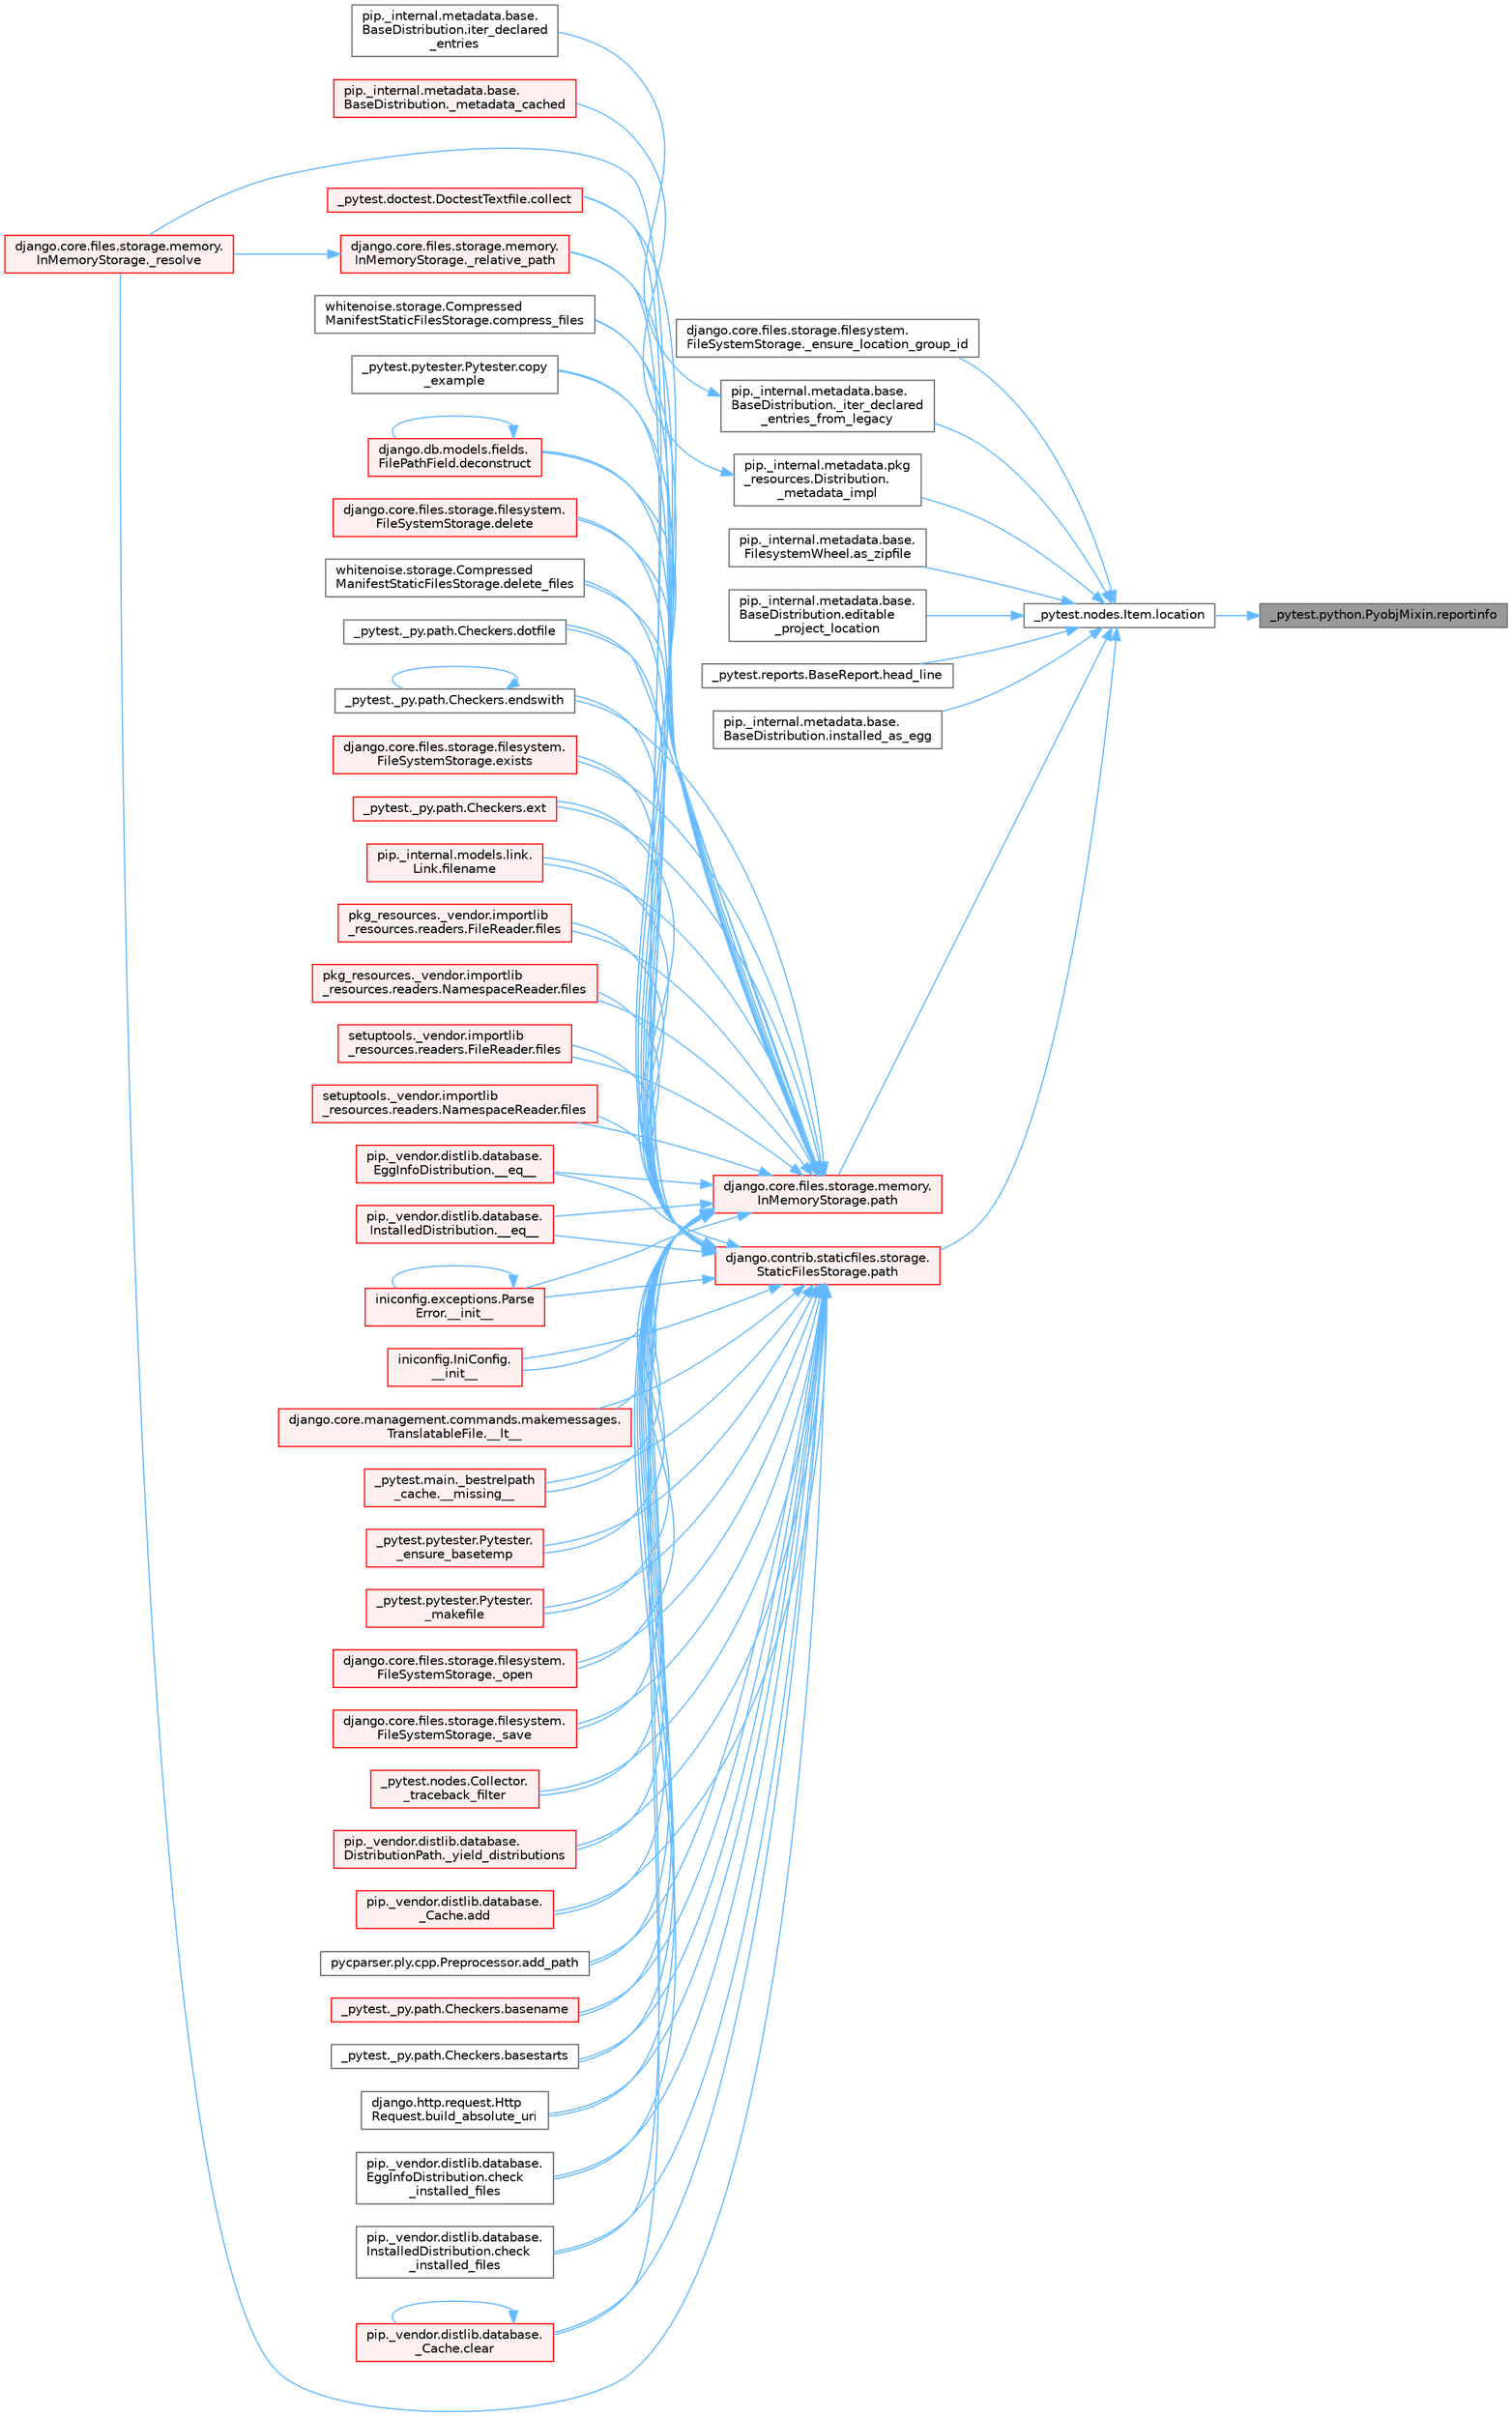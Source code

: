 digraph "_pytest.python.PyobjMixin.reportinfo"
{
 // LATEX_PDF_SIZE
  bgcolor="transparent";
  edge [fontname=Helvetica,fontsize=10,labelfontname=Helvetica,labelfontsize=10];
  node [fontname=Helvetica,fontsize=10,shape=box,height=0.2,width=0.4];
  rankdir="RL";
  Node1 [id="Node000001",label="_pytest.python.PyobjMixin.reportinfo",height=0.2,width=0.4,color="gray40", fillcolor="grey60", style="filled", fontcolor="black",tooltip=" "];
  Node1 -> Node2 [id="edge1_Node000001_Node000002",dir="back",color="steelblue1",style="solid",tooltip=" "];
  Node2 [id="Node000002",label="_pytest.nodes.Item.location",height=0.2,width=0.4,color="grey40", fillcolor="white", style="filled",URL="$class__pytest_1_1nodes_1_1_item.html#a09cd5bab99de1b92a3aa6f76ba8aa206",tooltip=" "];
  Node2 -> Node3 [id="edge2_Node000002_Node000003",dir="back",color="steelblue1",style="solid",tooltip=" "];
  Node3 [id="Node000003",label="django.core.files.storage.filesystem.\lFileSystemStorage._ensure_location_group_id",height=0.2,width=0.4,color="grey40", fillcolor="white", style="filled",URL="$classdjango_1_1core_1_1files_1_1storage_1_1filesystem_1_1_file_system_storage.html#ada5408450b8d45745c1b0e5f4525c6f4",tooltip=" "];
  Node2 -> Node4 [id="edge3_Node000002_Node000004",dir="back",color="steelblue1",style="solid",tooltip=" "];
  Node4 [id="Node000004",label="pip._internal.metadata.base.\lBaseDistribution._iter_declared\l_entries_from_legacy",height=0.2,width=0.4,color="grey40", fillcolor="white", style="filled",URL="$classpip_1_1__internal_1_1metadata_1_1base_1_1_base_distribution.html#afe1092a9a3492091a1532c8907ccd9e8",tooltip=" "];
  Node4 -> Node5 [id="edge4_Node000004_Node000005",dir="back",color="steelblue1",style="solid",tooltip=" "];
  Node5 [id="Node000005",label="pip._internal.metadata.base.\lBaseDistribution.iter_declared\l_entries",height=0.2,width=0.4,color="grey40", fillcolor="white", style="filled",URL="$classpip_1_1__internal_1_1metadata_1_1base_1_1_base_distribution.html#ad33966e99962529d5c28c9f24c0a4fbd",tooltip=" "];
  Node2 -> Node6 [id="edge5_Node000002_Node000006",dir="back",color="steelblue1",style="solid",tooltip=" "];
  Node6 [id="Node000006",label="pip._internal.metadata.pkg\l_resources.Distribution.\l_metadata_impl",height=0.2,width=0.4,color="grey40", fillcolor="white", style="filled",URL="$classpip_1_1__internal_1_1metadata_1_1pkg__resources_1_1_distribution.html#a7d4ae76260de7d1936446c407277ad5b",tooltip=" "];
  Node6 -> Node7 [id="edge6_Node000006_Node000007",dir="back",color="steelblue1",style="solid",tooltip=" "];
  Node7 [id="Node000007",label="pip._internal.metadata.base.\lBaseDistribution._metadata_cached",height=0.2,width=0.4,color="red", fillcolor="#FFF0F0", style="filled",URL="$classpip_1_1__internal_1_1metadata_1_1base_1_1_base_distribution.html#a12683b16870a097bbe854e4ee3364f7f",tooltip=" "];
  Node2 -> Node3098 [id="edge7_Node000002_Node003098",dir="back",color="steelblue1",style="solid",tooltip=" "];
  Node3098 [id="Node003098",label="pip._internal.metadata.base.\lFilesystemWheel.as_zipfile",height=0.2,width=0.4,color="grey40", fillcolor="white", style="filled",URL="$classpip_1_1__internal_1_1metadata_1_1base_1_1_filesystem_wheel.html#a2edf7e9c5613ec85a815971d9f55ac82",tooltip=" "];
  Node2 -> Node964 [id="edge8_Node000002_Node000964",dir="back",color="steelblue1",style="solid",tooltip=" "];
  Node964 [id="Node000964",label="pip._internal.metadata.base.\lBaseDistribution.editable\l_project_location",height=0.2,width=0.4,color="grey40", fillcolor="white", style="filled",URL="$classpip_1_1__internal_1_1metadata_1_1base_1_1_base_distribution.html#a59297eb536a210ff36a71d4dda673749",tooltip=" "];
  Node2 -> Node3099 [id="edge9_Node000002_Node003099",dir="back",color="steelblue1",style="solid",tooltip=" "];
  Node3099 [id="Node003099",label="_pytest.reports.BaseReport.head_line",height=0.2,width=0.4,color="grey40", fillcolor="white", style="filled",URL="$class__pytest_1_1reports_1_1_base_report.html#ab38fe6637e88a52912eecf01ee5df8c3",tooltip=" "];
  Node2 -> Node3100 [id="edge10_Node000002_Node003100",dir="back",color="steelblue1",style="solid",tooltip=" "];
  Node3100 [id="Node003100",label="pip._internal.metadata.base.\lBaseDistribution.installed_as_egg",height=0.2,width=0.4,color="grey40", fillcolor="white", style="filled",URL="$classpip_1_1__internal_1_1metadata_1_1base_1_1_base_distribution.html#ae45c6ee79afca720f5d75db9bd5ec658",tooltip=" "];
  Node2 -> Node3101 [id="edge11_Node000002_Node003101",dir="back",color="steelblue1",style="solid",tooltip=" "];
  Node3101 [id="Node003101",label="django.contrib.staticfiles.storage.\lStaticFilesStorage.path",height=0.2,width=0.4,color="red", fillcolor="#FFF0F0", style="filled",URL="$classdjango_1_1contrib_1_1staticfiles_1_1storage_1_1_static_files_storage.html#a4e96cc92fbde7423d1b74f3a50fc0bf6",tooltip=" "];
  Node3101 -> Node933 [id="edge12_Node003101_Node000933",dir="back",color="steelblue1",style="solid",tooltip=" "];
  Node933 [id="Node000933",label="pip._vendor.distlib.database.\lEggInfoDistribution.__eq__",height=0.2,width=0.4,color="red", fillcolor="#FFF0F0", style="filled",URL="$classpip_1_1__vendor_1_1distlib_1_1database_1_1_egg_info_distribution.html#ab083ac09aa8cf26eb5305f1359efe85b",tooltip=" "];
  Node3101 -> Node934 [id="edge13_Node003101_Node000934",dir="back",color="steelblue1",style="solid",tooltip=" "];
  Node934 [id="Node000934",label="pip._vendor.distlib.database.\lInstalledDistribution.__eq__",height=0.2,width=0.4,color="red", fillcolor="#FFF0F0", style="filled",URL="$classpip_1_1__vendor_1_1distlib_1_1database_1_1_installed_distribution.html#a391e6744a97d9fcc66ca038eb012c71d",tooltip=" "];
  Node3101 -> Node935 [id="edge14_Node003101_Node000935",dir="back",color="steelblue1",style="solid",tooltip=" "];
  Node935 [id="Node000935",label="iniconfig.exceptions.Parse\lError.__init__",height=0.2,width=0.4,color="red", fillcolor="#FFF0F0", style="filled",URL="$classiniconfig_1_1exceptions_1_1_parse_error.html#a2e7c0f14bebe4a18a5e76a6f2804874f",tooltip=" "];
  Node935 -> Node935 [id="edge15_Node000935_Node000935",dir="back",color="steelblue1",style="solid",tooltip=" "];
  Node3101 -> Node936 [id="edge16_Node003101_Node000936",dir="back",color="steelblue1",style="solid",tooltip=" "];
  Node936 [id="Node000936",label="iniconfig.IniConfig.\l__init__",height=0.2,width=0.4,color="red", fillcolor="#FFF0F0", style="filled",URL="$classiniconfig_1_1_ini_config.html#acedfdc6806378289ae0ba417db5d88a2",tooltip=" "];
  Node3101 -> Node937 [id="edge17_Node003101_Node000937",dir="back",color="steelblue1",style="solid",tooltip=" "];
  Node937 [id="Node000937",label="django.core.management.commands.makemessages.\lTranslatableFile.__lt__",height=0.2,width=0.4,color="red", fillcolor="#FFF0F0", style="filled",URL="$classdjango_1_1core_1_1management_1_1commands_1_1makemessages_1_1_translatable_file.html#a08e864271bf61ff017919a98cc250c40",tooltip=" "];
  Node3101 -> Node938 [id="edge18_Node003101_Node000938",dir="back",color="steelblue1",style="solid",tooltip=" "];
  Node938 [id="Node000938",label="_pytest.main._bestrelpath\l_cache.__missing__",height=0.2,width=0.4,color="red", fillcolor="#FFF0F0", style="filled",URL="$class__pytest_1_1main_1_1__bestrelpath__cache.html#ad20a80028e2b7c9be3360704d8455b5c",tooltip=" "];
  Node3101 -> Node940 [id="edge19_Node003101_Node000940",dir="back",color="steelblue1",style="solid",tooltip=" "];
  Node940 [id="Node000940",label="_pytest.pytester.Pytester.\l_ensure_basetemp",height=0.2,width=0.4,color="red", fillcolor="#FFF0F0", style="filled",URL="$class__pytest_1_1pytester_1_1_pytester.html#a0351682a9bda53abcddfe725386e43be",tooltip=" "];
  Node3101 -> Node944 [id="edge20_Node003101_Node000944",dir="back",color="steelblue1",style="solid",tooltip=" "];
  Node944 [id="Node000944",label="_pytest.pytester.Pytester.\l_makefile",height=0.2,width=0.4,color="red", fillcolor="#FFF0F0", style="filled",URL="$class__pytest_1_1pytester_1_1_pytester.html#a7a55c8d58e26455aa4fa8bc9c5d692c6",tooltip=" "];
  Node3101 -> Node957 [id="edge21_Node003101_Node000957",dir="back",color="steelblue1",style="solid",tooltip=" "];
  Node957 [id="Node000957",label="django.core.files.storage.filesystem.\lFileSystemStorage._open",height=0.2,width=0.4,color="red", fillcolor="#FFF0F0", style="filled",URL="$classdjango_1_1core_1_1files_1_1storage_1_1filesystem_1_1_file_system_storage.html#ae445f45c773bb251ff7fe2250623a527",tooltip=" "];
  Node3101 -> Node1172 [id="edge22_Node003101_Node001172",dir="back",color="steelblue1",style="solid",tooltip=" "];
  Node1172 [id="Node001172",label="django.core.files.storage.memory.\lInMemoryStorage._relative_path",height=0.2,width=0.4,color="red", fillcolor="#FFF0F0", style="filled",URL="$classdjango_1_1core_1_1files_1_1storage_1_1memory_1_1_in_memory_storage.html#ac55022122cbce7480d2544d78cb961a8",tooltip=" "];
  Node1172 -> Node1173 [id="edge23_Node001172_Node001173",dir="back",color="steelblue1",style="solid",tooltip=" "];
  Node1173 [id="Node001173",label="django.core.files.storage.memory.\lInMemoryStorage._resolve",height=0.2,width=0.4,color="red", fillcolor="#FFF0F0", style="filled",URL="$classdjango_1_1core_1_1files_1_1storage_1_1memory_1_1_in_memory_storage.html#a2bef8461f4f35675479c14e705ed4055",tooltip=" "];
  Node3101 -> Node1173 [id="edge24_Node003101_Node001173",dir="back",color="steelblue1",style="solid",tooltip=" "];
  Node3101 -> Node1477 [id="edge25_Node003101_Node001477",dir="back",color="steelblue1",style="solid",tooltip=" "];
  Node1477 [id="Node001477",label="django.core.files.storage.filesystem.\lFileSystemStorage._save",height=0.2,width=0.4,color="red", fillcolor="#FFF0F0", style="filled",URL="$classdjango_1_1core_1_1files_1_1storage_1_1filesystem_1_1_file_system_storage.html#adbe53c076907f538c9edd1ec24814172",tooltip=" "];
  Node3101 -> Node1478 [id="edge26_Node003101_Node001478",dir="back",color="steelblue1",style="solid",tooltip=" "];
  Node1478 [id="Node001478",label="_pytest.nodes.Collector.\l_traceback_filter",height=0.2,width=0.4,color="red", fillcolor="#FFF0F0", style="filled",URL="$class__pytest_1_1nodes_1_1_collector.html#ad51ffd1da24374414a47c458e2cf0ab2",tooltip=" "];
  Node3101 -> Node1481 [id="edge27_Node003101_Node001481",dir="back",color="steelblue1",style="solid",tooltip=" "];
  Node1481 [id="Node001481",label="pip._vendor.distlib.database.\lDistributionPath._yield_distributions",height=0.2,width=0.4,color="red", fillcolor="#FFF0F0", style="filled",URL="$classpip_1_1__vendor_1_1distlib_1_1database_1_1_distribution_path.html#a494115a6f67233269e152b17f28e499f",tooltip=" "];
  Node3101 -> Node1488 [id="edge28_Node003101_Node001488",dir="back",color="steelblue1",style="solid",tooltip=" "];
  Node1488 [id="Node001488",label="pip._vendor.distlib.database.\l_Cache.add",height=0.2,width=0.4,color="red", fillcolor="#FFF0F0", style="filled",URL="$classpip_1_1__vendor_1_1distlib_1_1database_1_1___cache.html#a9d96a00152b11f1163cd2cdf6626ae08",tooltip=" "];
  Node3101 -> Node1489 [id="edge29_Node003101_Node001489",dir="back",color="steelblue1",style="solid",tooltip=" "];
  Node1489 [id="Node001489",label="pycparser.ply.cpp.Preprocessor.add_path",height=0.2,width=0.4,color="grey40", fillcolor="white", style="filled",URL="$classpycparser_1_1ply_1_1cpp_1_1_preprocessor.html#adc4ae2a997c42b396a19f823546c4d52",tooltip=" "];
  Node3101 -> Node1490 [id="edge30_Node003101_Node001490",dir="back",color="steelblue1",style="solid",tooltip=" "];
  Node1490 [id="Node001490",label="_pytest._py.path.Checkers.basename",height=0.2,width=0.4,color="red", fillcolor="#FFF0F0", style="filled",URL="$class__pytest_1_1__py_1_1path_1_1_checkers.html#a5a659647ce281e4f0e46b4113485effe",tooltip=" "];
  Node3101 -> Node1491 [id="edge31_Node003101_Node001491",dir="back",color="steelblue1",style="solid",tooltip=" "];
  Node1491 [id="Node001491",label="_pytest._py.path.Checkers.basestarts",height=0.2,width=0.4,color="grey40", fillcolor="white", style="filled",URL="$class__pytest_1_1__py_1_1path_1_1_checkers.html#a6e314faf838abff8a7b29c772973ed6a",tooltip=" "];
  Node3101 -> Node1492 [id="edge32_Node003101_Node001492",dir="back",color="steelblue1",style="solid",tooltip=" "];
  Node1492 [id="Node001492",label="django.http.request.Http\lRequest.build_absolute_uri",height=0.2,width=0.4,color="grey40", fillcolor="white", style="filled",URL="$classdjango_1_1http_1_1request_1_1_http_request.html#a779e4388b7528ae2f94ae9da4f796d4c",tooltip=" "];
  Node3101 -> Node1493 [id="edge33_Node003101_Node001493",dir="back",color="steelblue1",style="solid",tooltip=" "];
  Node1493 [id="Node001493",label="pip._vendor.distlib.database.\lEggInfoDistribution.check\l_installed_files",height=0.2,width=0.4,color="grey40", fillcolor="white", style="filled",URL="$classpip_1_1__vendor_1_1distlib_1_1database_1_1_egg_info_distribution.html#a1e5196e3216b38c2ba44ba7c611d1871",tooltip=" "];
  Node3101 -> Node1494 [id="edge34_Node003101_Node001494",dir="back",color="steelblue1",style="solid",tooltip=" "];
  Node1494 [id="Node001494",label="pip._vendor.distlib.database.\lInstalledDistribution.check\l_installed_files",height=0.2,width=0.4,color="grey40", fillcolor="white", style="filled",URL="$classpip_1_1__vendor_1_1distlib_1_1database_1_1_installed_distribution.html#a0648e22de76cbd21e559677899136ffd",tooltip=" "];
  Node3101 -> Node1495 [id="edge35_Node003101_Node001495",dir="back",color="steelblue1",style="solid",tooltip=" "];
  Node1495 [id="Node001495",label="pip._vendor.distlib.database.\l_Cache.clear",height=0.2,width=0.4,color="red", fillcolor="#FFF0F0", style="filled",URL="$classpip_1_1__vendor_1_1distlib_1_1database_1_1___cache.html#af81ee07ea1881ddaf69c99c4a2c9df41",tooltip=" "];
  Node1495 -> Node1495 [id="edge36_Node001495_Node001495",dir="back",color="steelblue1",style="solid",tooltip=" "];
  Node3101 -> Node1496 [id="edge37_Node003101_Node001496",dir="back",color="steelblue1",style="solid",tooltip=" "];
  Node1496 [id="Node001496",label="_pytest.doctest.DoctestTextfile.collect",height=0.2,width=0.4,color="red", fillcolor="#FFF0F0", style="filled",URL="$class__pytest_1_1doctest_1_1_doctest_textfile.html#ae6208b7f680bfcadf752a86afb559045",tooltip=" "];
  Node3101 -> Node1497 [id="edge38_Node003101_Node001497",dir="back",color="steelblue1",style="solid",tooltip=" "];
  Node1497 [id="Node001497",label="whitenoise.storage.Compressed\lManifestStaticFilesStorage.compress_files",height=0.2,width=0.4,color="grey40", fillcolor="white", style="filled",URL="$classwhitenoise_1_1storage_1_1_compressed_manifest_static_files_storage.html#ae53c3846898af0ebb6a5e40b120f1514",tooltip=" "];
  Node3101 -> Node1498 [id="edge39_Node003101_Node001498",dir="back",color="steelblue1",style="solid",tooltip=" "];
  Node1498 [id="Node001498",label="_pytest.pytester.Pytester.copy\l_example",height=0.2,width=0.4,color="grey40", fillcolor="white", style="filled",URL="$class__pytest_1_1pytester_1_1_pytester.html#aeeae92470f10e16abb52e25a149a3eb0",tooltip=" "];
  Node3101 -> Node1499 [id="edge40_Node003101_Node001499",dir="back",color="steelblue1",style="solid",tooltip=" "];
  Node1499 [id="Node001499",label="django.db.models.fields.\lFilePathField.deconstruct",height=0.2,width=0.4,color="red", fillcolor="#FFF0F0", style="filled",URL="$classdjango_1_1db_1_1models_1_1fields_1_1_file_path_field.html#a6a89176a77b5299ca6414c601c62dcb0",tooltip=" "];
  Node1499 -> Node1499 [id="edge41_Node001499_Node001499",dir="back",color="steelblue1",style="solid",tooltip=" "];
  Node3101 -> Node1500 [id="edge42_Node003101_Node001500",dir="back",color="steelblue1",style="solid",tooltip=" "];
  Node1500 [id="Node001500",label="django.core.files.storage.filesystem.\lFileSystemStorage.delete",height=0.2,width=0.4,color="red", fillcolor="#FFF0F0", style="filled",URL="$classdjango_1_1core_1_1files_1_1storage_1_1filesystem_1_1_file_system_storage.html#a431299ec5a60dec64204ded735dcdc58",tooltip=" "];
  Node3101 -> Node1501 [id="edge43_Node003101_Node001501",dir="back",color="steelblue1",style="solid",tooltip=" "];
  Node1501 [id="Node001501",label="whitenoise.storage.Compressed\lManifestStaticFilesStorage.delete_files",height=0.2,width=0.4,color="grey40", fillcolor="white", style="filled",URL="$classwhitenoise_1_1storage_1_1_compressed_manifest_static_files_storage.html#a974e04fa2459d319d4454c913e7bb5bf",tooltip=" "];
  Node3101 -> Node1502 [id="edge44_Node003101_Node001502",dir="back",color="steelblue1",style="solid",tooltip=" "];
  Node1502 [id="Node001502",label="_pytest._py.path.Checkers.dotfile",height=0.2,width=0.4,color="grey40", fillcolor="white", style="filled",URL="$class__pytest_1_1__py_1_1path_1_1_checkers.html#a3b2a5f5c0688999dd77f4cc954080e1a",tooltip=" "];
  Node3101 -> Node1503 [id="edge45_Node003101_Node001503",dir="back",color="steelblue1",style="solid",tooltip=" "];
  Node1503 [id="Node001503",label="_pytest._py.path.Checkers.endswith",height=0.2,width=0.4,color="grey40", fillcolor="white", style="filled",URL="$class__pytest_1_1__py_1_1path_1_1_checkers.html#ab4cd87d3e5a9c97e9939ea9adb35020d",tooltip=" "];
  Node1503 -> Node1503 [id="edge46_Node001503_Node001503",dir="back",color="steelblue1",style="solid",tooltip=" "];
  Node3101 -> Node1504 [id="edge47_Node003101_Node001504",dir="back",color="steelblue1",style="solid",tooltip=" "];
  Node1504 [id="Node001504",label="django.core.files.storage.filesystem.\lFileSystemStorage.exists",height=0.2,width=0.4,color="red", fillcolor="#FFF0F0", style="filled",URL="$classdjango_1_1core_1_1files_1_1storage_1_1filesystem_1_1_file_system_storage.html#a09638d435096d0b39bdbeaed81148baa",tooltip=" "];
  Node3101 -> Node1505 [id="edge48_Node003101_Node001505",dir="back",color="steelblue1",style="solid",tooltip=" "];
  Node1505 [id="Node001505",label="_pytest._py.path.Checkers.ext",height=0.2,width=0.4,color="red", fillcolor="#FFF0F0", style="filled",URL="$class__pytest_1_1__py_1_1path_1_1_checkers.html#a5344ac440ba5ac53af0bca048031fbf2",tooltip=" "];
  Node3101 -> Node1547 [id="edge49_Node003101_Node001547",dir="back",color="steelblue1",style="solid",tooltip=" "];
  Node1547 [id="Node001547",label="pip._internal.models.link.\lLink.filename",height=0.2,width=0.4,color="red", fillcolor="#FFF0F0", style="filled",URL="$classpip_1_1__internal_1_1models_1_1link_1_1_link.html#a5fb02f5a5a42909c89a18745b74cf998",tooltip=" "];
  Node3101 -> Node2116 [id="edge50_Node003101_Node002116",dir="back",color="steelblue1",style="solid",tooltip=" "];
  Node2116 [id="Node002116",label="pkg_resources._vendor.importlib\l_resources.readers.FileReader.files",height=0.2,width=0.4,color="red", fillcolor="#FFF0F0", style="filled",URL="$classpkg__resources_1_1__vendor_1_1importlib__resources_1_1readers_1_1_file_reader.html#ac80e1e3a22d012bbfb5f1b7a753bab21",tooltip=" "];
  Node3101 -> Node2118 [id="edge51_Node003101_Node002118",dir="back",color="steelblue1",style="solid",tooltip=" "];
  Node2118 [id="Node002118",label="pkg_resources._vendor.importlib\l_resources.readers.NamespaceReader.files",height=0.2,width=0.4,color="red", fillcolor="#FFF0F0", style="filled",URL="$classpkg__resources_1_1__vendor_1_1importlib__resources_1_1readers_1_1_namespace_reader.html#ae68f8b2f076387226b18c4889de277cf",tooltip=" "];
  Node3101 -> Node2119 [id="edge52_Node003101_Node002119",dir="back",color="steelblue1",style="solid",tooltip=" "];
  Node2119 [id="Node002119",label="setuptools._vendor.importlib\l_resources.readers.FileReader.files",height=0.2,width=0.4,color="red", fillcolor="#FFF0F0", style="filled",URL="$classsetuptools_1_1__vendor_1_1importlib__resources_1_1readers_1_1_file_reader.html#a8536b477e2f4ed83ac20b58baace6b4c",tooltip=" "];
  Node3101 -> Node2120 [id="edge53_Node003101_Node002120",dir="back",color="steelblue1",style="solid",tooltip=" "];
  Node2120 [id="Node002120",label="setuptools._vendor.importlib\l_resources.readers.NamespaceReader.files",height=0.2,width=0.4,color="red", fillcolor="#FFF0F0", style="filled",URL="$classsetuptools_1_1__vendor_1_1importlib__resources_1_1readers_1_1_namespace_reader.html#a80c5b3a6ae3f4903c4db5bb312f2ae49",tooltip=" "];
  Node2 -> Node3102 [id="edge54_Node000002_Node003102",dir="back",color="steelblue1",style="solid",tooltip=" "];
  Node3102 [id="Node003102",label="django.core.files.storage.memory.\lInMemoryStorage.path",height=0.2,width=0.4,color="red", fillcolor="#FFF0F0", style="filled",URL="$classdjango_1_1core_1_1files_1_1storage_1_1memory_1_1_in_memory_storage.html#a466c8e28fd11839318d2e4454b8ef89f",tooltip=" "];
  Node3102 -> Node933 [id="edge55_Node003102_Node000933",dir="back",color="steelblue1",style="solid",tooltip=" "];
  Node3102 -> Node934 [id="edge56_Node003102_Node000934",dir="back",color="steelblue1",style="solid",tooltip=" "];
  Node3102 -> Node935 [id="edge57_Node003102_Node000935",dir="back",color="steelblue1",style="solid",tooltip=" "];
  Node3102 -> Node936 [id="edge58_Node003102_Node000936",dir="back",color="steelblue1",style="solid",tooltip=" "];
  Node3102 -> Node937 [id="edge59_Node003102_Node000937",dir="back",color="steelblue1",style="solid",tooltip=" "];
  Node3102 -> Node938 [id="edge60_Node003102_Node000938",dir="back",color="steelblue1",style="solid",tooltip=" "];
  Node3102 -> Node940 [id="edge61_Node003102_Node000940",dir="back",color="steelblue1",style="solid",tooltip=" "];
  Node3102 -> Node944 [id="edge62_Node003102_Node000944",dir="back",color="steelblue1",style="solid",tooltip=" "];
  Node3102 -> Node957 [id="edge63_Node003102_Node000957",dir="back",color="steelblue1",style="solid",tooltip=" "];
  Node3102 -> Node1172 [id="edge64_Node003102_Node001172",dir="back",color="steelblue1",style="solid",tooltip=" "];
  Node3102 -> Node1173 [id="edge65_Node003102_Node001173",dir="back",color="steelblue1",style="solid",tooltip=" "];
  Node3102 -> Node1477 [id="edge66_Node003102_Node001477",dir="back",color="steelblue1",style="solid",tooltip=" "];
  Node3102 -> Node1478 [id="edge67_Node003102_Node001478",dir="back",color="steelblue1",style="solid",tooltip=" "];
  Node3102 -> Node1481 [id="edge68_Node003102_Node001481",dir="back",color="steelblue1",style="solid",tooltip=" "];
  Node3102 -> Node1488 [id="edge69_Node003102_Node001488",dir="back",color="steelblue1",style="solid",tooltip=" "];
  Node3102 -> Node1489 [id="edge70_Node003102_Node001489",dir="back",color="steelblue1",style="solid",tooltip=" "];
  Node3102 -> Node1490 [id="edge71_Node003102_Node001490",dir="back",color="steelblue1",style="solid",tooltip=" "];
  Node3102 -> Node1491 [id="edge72_Node003102_Node001491",dir="back",color="steelblue1",style="solid",tooltip=" "];
  Node3102 -> Node1492 [id="edge73_Node003102_Node001492",dir="back",color="steelblue1",style="solid",tooltip=" "];
  Node3102 -> Node1493 [id="edge74_Node003102_Node001493",dir="back",color="steelblue1",style="solid",tooltip=" "];
  Node3102 -> Node1494 [id="edge75_Node003102_Node001494",dir="back",color="steelblue1",style="solid",tooltip=" "];
  Node3102 -> Node1495 [id="edge76_Node003102_Node001495",dir="back",color="steelblue1",style="solid",tooltip=" "];
  Node3102 -> Node1496 [id="edge77_Node003102_Node001496",dir="back",color="steelblue1",style="solid",tooltip=" "];
  Node3102 -> Node1497 [id="edge78_Node003102_Node001497",dir="back",color="steelblue1",style="solid",tooltip=" "];
  Node3102 -> Node1498 [id="edge79_Node003102_Node001498",dir="back",color="steelblue1",style="solid",tooltip=" "];
  Node3102 -> Node1499 [id="edge80_Node003102_Node001499",dir="back",color="steelblue1",style="solid",tooltip=" "];
  Node3102 -> Node1500 [id="edge81_Node003102_Node001500",dir="back",color="steelblue1",style="solid",tooltip=" "];
  Node3102 -> Node1501 [id="edge82_Node003102_Node001501",dir="back",color="steelblue1",style="solid",tooltip=" "];
  Node3102 -> Node1502 [id="edge83_Node003102_Node001502",dir="back",color="steelblue1",style="solid",tooltip=" "];
  Node3102 -> Node1503 [id="edge84_Node003102_Node001503",dir="back",color="steelblue1",style="solid",tooltip=" "];
  Node3102 -> Node1504 [id="edge85_Node003102_Node001504",dir="back",color="steelblue1",style="solid",tooltip=" "];
  Node3102 -> Node1505 [id="edge86_Node003102_Node001505",dir="back",color="steelblue1",style="solid",tooltip=" "];
  Node3102 -> Node1547 [id="edge87_Node003102_Node001547",dir="back",color="steelblue1",style="solid",tooltip=" "];
  Node3102 -> Node2116 [id="edge88_Node003102_Node002116",dir="back",color="steelblue1",style="solid",tooltip=" "];
  Node3102 -> Node2118 [id="edge89_Node003102_Node002118",dir="back",color="steelblue1",style="solid",tooltip=" "];
  Node3102 -> Node2119 [id="edge90_Node003102_Node002119",dir="back",color="steelblue1",style="solid",tooltip=" "];
  Node3102 -> Node2120 [id="edge91_Node003102_Node002120",dir="back",color="steelblue1",style="solid",tooltip=" "];
}
